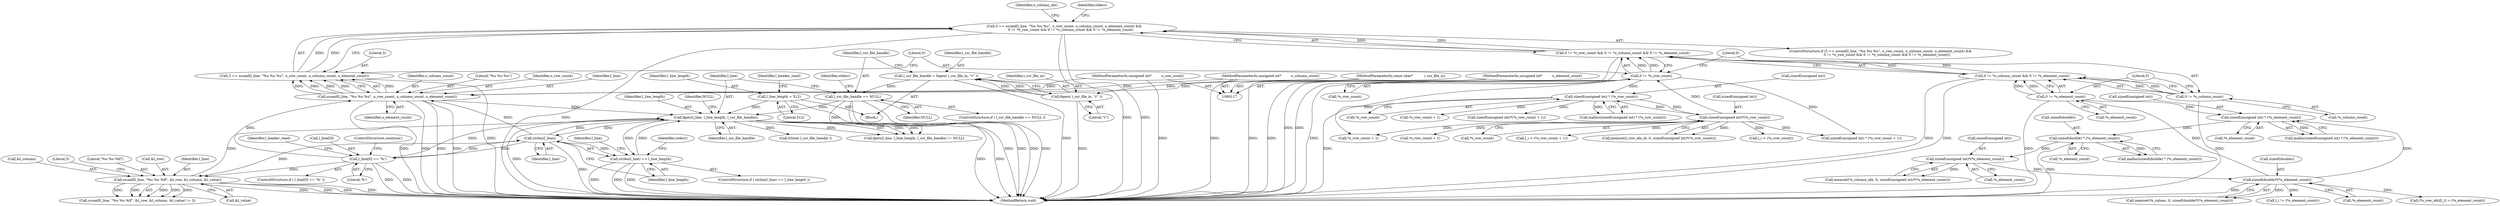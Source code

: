 digraph "0_libxsmm_151481489192e6d1997f8bde52c5c425ea41741d@API" {
"1000192" [label="(Call,3 == sscanf(l_line, \"%u %u %u\", o_row_count, o_column_count, o_element_count) &&\n            0 != *o_row_count && 0 != *o_column_count && 0 != *o_element_count)"];
"1000193" [label="(Call,3 == sscanf(l_line, \"%u %u %u\", o_row_count, o_column_count, o_element_count))"];
"1000195" [label="(Call,sscanf(l_line, \"%u %u %u\", o_row_count, o_column_count, o_element_count))"];
"1000177" [label="(Call,l_line[0] == '%')"];
"1000168" [label="(Call,strlen(l_line))"];
"1000160" [label="(Call,fgets(l_line, l_line_length, l_csr_file_handle))"];
"1000366" [label="(Call,sscanf(l_line, \"%u %u %lf\", &l_row, &l_column, &l_value))"];
"1000128" [label="(Call,l_line_length = 512)"];
"1000167" [label="(Call,strlen(l_line) == l_line_length)"];
"1000150" [label="(Call,l_csr_file_handle == NULL)"];
"1000144" [label="(Call,l_csr_file_handle = fopen( i_csr_file_in, \"r\" ))"];
"1000146" [label="(Call,fopen( i_csr_file_in, \"r\" ))"];
"1000118" [label="(MethodParameterIn,const char*           i_csr_file_in)"];
"1000122" [label="(MethodParameterIn,unsigned int*         o_row_count)"];
"1000123" [label="(MethodParameterIn,unsigned int*         o_column_count)"];
"1000124" [label="(MethodParameterIn,unsigned int*         o_element_count)"];
"1000201" [label="(Call,0 != *o_row_count && 0 != *o_column_count && 0 != *o_element_count)"];
"1000202" [label="(Call,0 != *o_row_count)"];
"1000317" [label="(Call,sizeof(unsigned int)*(*o_row_count))"];
"1000256" [label="(Call,sizeof(unsigned int) * (*o_row_count))"];
"1000206" [label="(Call,0 != *o_column_count && 0 != *o_element_count)"];
"1000207" [label="(Call,0 != *o_column_count)"];
"1000211" [label="(Call,0 != *o_element_count)"];
"1000309" [label="(Call,sizeof(double)*(*o_element_count))"];
"1000300" [label="(Call,sizeof(unsigned int)*(*o_element_count))"];
"1000246" [label="(Call,sizeof(double) * (*o_element_count))"];
"1000222" [label="(Call,sizeof(unsigned int) * (*o_element_count))"];
"1000249" [label="(Call,*o_element_count)"];
"1000365" [label="(Call,sscanf(l_line, \"%u %u %lf\", &l_row, &l_column, &l_value) != 3)"];
"1000326" [label="(Call,l_i < (*o_row_count + 1))"];
"1000199" [label="(Identifier,o_column_count)"];
"1000197" [label="(Literal,\"%u %u %u\")"];
"1000371" [label="(Call,&l_column)"];
"1000375" [label="(Literal,3)"];
"1000207" [label="(Call,0 != *o_column_count)"];
"1000191" [label="(ControlStructure,if (3 == sscanf(l_line, \"%u %u %u\", o_row_count, o_column_count, o_element_count) &&\n            0 != *o_row_count && 0 != *o_column_count && 0 != *o_element_count))"];
"1000176" [label="(ControlStructure,if ( l_line[0] == '%' ))"];
"1000128" [label="(Call,l_line_length = 512)"];
"1000161" [label="(Identifier,l_line)"];
"1000415" [label="(Call,l_i != (*o_element_count))"];
"1000218" [label="(Identifier,o_column_idx)"];
"1000134" [label="(Identifier,l_header_read)"];
"1000122" [label="(MethodParameterIn,unsigned int*         o_row_count)"];
"1000162" [label="(Identifier,l_line_length)"];
"1000314" [label="(Call,memset(l_row_idx_id, 0, sizeof(unsigned int)*(*o_row_count)))"];
"1000309" [label="(Call,sizeof(double)*(*o_element_count))"];
"1000188" [label="(Identifier,l_header_read)"];
"1000206" [label="(Call,0 != *o_column_count && 0 != *o_element_count)"];
"1000125" [label="(Block,)"];
"1000204" [label="(Call,*o_row_count)"];
"1000179" [label="(Identifier,l_line)"];
"1000356" [label="(Identifier,stderr)"];
"1000144" [label="(Call,l_csr_file_handle = fopen( i_csr_file_in, \"r\" ))"];
"1000212" [label="(Literal,0)"];
"1000256" [label="(Call,sizeof(unsigned int) * (*o_row_count))"];
"1000236" [label="(Call,*o_row_count + 1)"];
"1000178" [label="(Call,l_line[0])"];
"1000118" [label="(MethodParameterIn,const char*           i_csr_file_in)"];
"1000255" [label="(Call,malloc(sizeof(unsigned int) * (*o_row_count)))"];
"1000173" [label="(Identifier,stderr)"];
"1000428" [label="(Call,l_i < (*o_row_count))"];
"1000147" [label="(Identifier,i_csr_file_in)"];
"1000150" [label="(Call,l_csr_file_handle == NULL)"];
"1000200" [label="(Identifier,o_element_count)"];
"1000159" [label="(Call,fgets(l_line, l_line_length, l_csr_file_handle) != NULL)"];
"1000366" [label="(Call,sscanf(l_line, \"%u %u %lf\", &l_row, &l_column, &l_value))"];
"1000246" [label="(Call,sizeof(double) * (*o_element_count))"];
"1000222" [label="(Call,sizeof(unsigned int) * (*o_element_count))"];
"1000259" [label="(Call,*o_row_count)"];
"1000201" [label="(Call,0 != *o_row_count && 0 != *o_column_count && 0 != *o_element_count)"];
"1000209" [label="(Call,*o_column_count)"];
"1000169" [label="(Identifier,l_line)"];
"1000164" [label="(Identifier,NULL)"];
"1000160" [label="(Call,fgets(l_line, l_line_length, l_csr_file_handle))"];
"1000373" [label="(Call,&l_value)"];
"1000292" [label="(Call,*o_row_count + 1)"];
"1000130" [label="(Literal,512)"];
"1000312" [label="(Call,*o_element_count)"];
"1000368" [label="(Literal,\"%u %u %lf\")"];
"1000151" [label="(Identifier,l_csr_file_handle)"];
"1000221" [label="(Call,malloc(sizeof(unsigned int) * (*o_element_count)))"];
"1000166" [label="(ControlStructure,if ( strlen(l_line) == l_line_length ))"];
"1000193" [label="(Call,3 == sscanf(l_line, \"%u %u %u\", o_row_count, o_column_count, o_element_count))"];
"1000328" [label="(Call,*o_row_count + 1)"];
"1000300" [label="(Call,sizeof(unsigned int)*(*o_element_count))"];
"1000129" [label="(Identifier,l_line_length)"];
"1000208" [label="(Literal,0)"];
"1000320" [label="(Call,*o_row_count)"];
"1000257" [label="(Call,sizeof(unsigned int))"];
"1000211" [label="(Call,0 != *o_element_count)"];
"1000198" [label="(Identifier,o_row_count)"];
"1000192" [label="(Call,3 == sscanf(l_line, \"%u %u %u\", o_row_count, o_column_count, o_element_count) &&\n            0 != *o_row_count && 0 != *o_column_count && 0 != *o_element_count)"];
"1000183" [label="(ControlStructure,continue;)"];
"1000195" [label="(Call,sscanf(l_line, \"%u %u %u\", o_row_count, o_column_count, o_element_count))"];
"1000310" [label="(Call,sizeof(double))"];
"1000334" [label="(Call,(*o_row_idx)[l_i] = (*o_element_count))"];
"1000317" [label="(Call,sizeof(unsigned int)*(*o_row_count))"];
"1000203" [label="(Literal,0)"];
"1000177" [label="(Call,l_line[0] == '%')"];
"1000233" [label="(Call,sizeof(unsigned int) * (*o_row_count + 1))"];
"1000296" [label="(Call,memset(*o_column_idx, 0, sizeof(unsigned int)*(*o_element_count)))"];
"1000155" [label="(Identifier,stderr)"];
"1000202" [label="(Call,0 != *o_row_count)"];
"1000460" [label="(MethodReturn,void)"];
"1000146" [label="(Call,fopen( i_csr_file_in, \"r\" ))"];
"1000305" [label="(Call,memset(*o_values, 0, sizeof(double)*(*o_element_count)))"];
"1000247" [label="(Call,sizeof(double))"];
"1000170" [label="(Identifier,l_line_length)"];
"1000145" [label="(Identifier,l_csr_file_handle)"];
"1000163" [label="(Identifier,l_csr_file_handle)"];
"1000223" [label="(Call,sizeof(unsigned int))"];
"1000303" [label="(Call,*o_element_count)"];
"1000167" [label="(Call,strlen(l_line) == l_line_length)"];
"1000194" [label="(Literal,3)"];
"1000196" [label="(Identifier,l_line)"];
"1000225" [label="(Call,*o_element_count)"];
"1000369" [label="(Call,&l_row)"];
"1000124" [label="(MethodParameterIn,unsigned int*         o_element_count)"];
"1000213" [label="(Call,*o_element_count)"];
"1000123" [label="(MethodParameterIn,unsigned int*         o_column_count)"];
"1000168" [label="(Call,strlen(l_line))"];
"1000152" [label="(Identifier,NULL)"];
"1000318" [label="(Call,sizeof(unsigned int))"];
"1000301" [label="(Call,sizeof(unsigned int))"];
"1000367" [label="(Identifier,l_line)"];
"1000149" [label="(ControlStructure,if ( l_csr_file_handle == NULL ))"];
"1000289" [label="(Call,sizeof(unsigned int)*(*o_row_count + 1))"];
"1000181" [label="(Literal,'%')"];
"1000245" [label="(Call,malloc(sizeof(double) * (*o_element_count)))"];
"1000148" [label="(Literal,\"r\")"];
"1000412" [label="(Call,fclose( l_csr_file_handle ))"];
"1000192" -> "1000191"  [label="AST: "];
"1000192" -> "1000193"  [label="CFG: "];
"1000192" -> "1000201"  [label="CFG: "];
"1000193" -> "1000192"  [label="AST: "];
"1000201" -> "1000192"  [label="AST: "];
"1000218" -> "1000192"  [label="CFG: "];
"1000356" -> "1000192"  [label="CFG: "];
"1000192" -> "1000460"  [label="DDG: "];
"1000192" -> "1000460"  [label="DDG: "];
"1000192" -> "1000460"  [label="DDG: "];
"1000193" -> "1000192"  [label="DDG: "];
"1000193" -> "1000192"  [label="DDG: "];
"1000201" -> "1000192"  [label="DDG: "];
"1000201" -> "1000192"  [label="DDG: "];
"1000193" -> "1000195"  [label="CFG: "];
"1000194" -> "1000193"  [label="AST: "];
"1000195" -> "1000193"  [label="AST: "];
"1000203" -> "1000193"  [label="CFG: "];
"1000193" -> "1000460"  [label="DDG: "];
"1000195" -> "1000193"  [label="DDG: "];
"1000195" -> "1000193"  [label="DDG: "];
"1000195" -> "1000193"  [label="DDG: "];
"1000195" -> "1000193"  [label="DDG: "];
"1000195" -> "1000193"  [label="DDG: "];
"1000195" -> "1000200"  [label="CFG: "];
"1000196" -> "1000195"  [label="AST: "];
"1000197" -> "1000195"  [label="AST: "];
"1000198" -> "1000195"  [label="AST: "];
"1000199" -> "1000195"  [label="AST: "];
"1000200" -> "1000195"  [label="AST: "];
"1000195" -> "1000460"  [label="DDG: "];
"1000195" -> "1000460"  [label="DDG: "];
"1000195" -> "1000460"  [label="DDG: "];
"1000195" -> "1000460"  [label="DDG: "];
"1000195" -> "1000160"  [label="DDG: "];
"1000177" -> "1000195"  [label="DDG: "];
"1000168" -> "1000195"  [label="DDG: "];
"1000122" -> "1000195"  [label="DDG: "];
"1000123" -> "1000195"  [label="DDG: "];
"1000124" -> "1000195"  [label="DDG: "];
"1000177" -> "1000176"  [label="AST: "];
"1000177" -> "1000181"  [label="CFG: "];
"1000178" -> "1000177"  [label="AST: "];
"1000181" -> "1000177"  [label="AST: "];
"1000183" -> "1000177"  [label="CFG: "];
"1000188" -> "1000177"  [label="CFG: "];
"1000177" -> "1000460"  [label="DDG: "];
"1000177" -> "1000460"  [label="DDG: "];
"1000177" -> "1000160"  [label="DDG: "];
"1000177" -> "1000168"  [label="DDG: "];
"1000168" -> "1000177"  [label="DDG: "];
"1000177" -> "1000366"  [label="DDG: "];
"1000168" -> "1000167"  [label="AST: "];
"1000168" -> "1000169"  [label="CFG: "];
"1000169" -> "1000168"  [label="AST: "];
"1000170" -> "1000168"  [label="CFG: "];
"1000168" -> "1000460"  [label="DDG: "];
"1000168" -> "1000160"  [label="DDG: "];
"1000168" -> "1000167"  [label="DDG: "];
"1000160" -> "1000168"  [label="DDG: "];
"1000168" -> "1000366"  [label="DDG: "];
"1000160" -> "1000159"  [label="AST: "];
"1000160" -> "1000163"  [label="CFG: "];
"1000161" -> "1000160"  [label="AST: "];
"1000162" -> "1000160"  [label="AST: "];
"1000163" -> "1000160"  [label="AST: "];
"1000164" -> "1000160"  [label="CFG: "];
"1000160" -> "1000460"  [label="DDG: "];
"1000160" -> "1000460"  [label="DDG: "];
"1000160" -> "1000460"  [label="DDG: "];
"1000160" -> "1000159"  [label="DDG: "];
"1000160" -> "1000159"  [label="DDG: "];
"1000160" -> "1000159"  [label="DDG: "];
"1000366" -> "1000160"  [label="DDG: "];
"1000128" -> "1000160"  [label="DDG: "];
"1000167" -> "1000160"  [label="DDG: "];
"1000150" -> "1000160"  [label="DDG: "];
"1000160" -> "1000167"  [label="DDG: "];
"1000160" -> "1000412"  [label="DDG: "];
"1000366" -> "1000365"  [label="AST: "];
"1000366" -> "1000373"  [label="CFG: "];
"1000367" -> "1000366"  [label="AST: "];
"1000368" -> "1000366"  [label="AST: "];
"1000369" -> "1000366"  [label="AST: "];
"1000371" -> "1000366"  [label="AST: "];
"1000373" -> "1000366"  [label="AST: "];
"1000375" -> "1000366"  [label="CFG: "];
"1000366" -> "1000460"  [label="DDG: "];
"1000366" -> "1000460"  [label="DDG: "];
"1000366" -> "1000460"  [label="DDG: "];
"1000366" -> "1000460"  [label="DDG: "];
"1000366" -> "1000365"  [label="DDG: "];
"1000366" -> "1000365"  [label="DDG: "];
"1000366" -> "1000365"  [label="DDG: "];
"1000366" -> "1000365"  [label="DDG: "];
"1000366" -> "1000365"  [label="DDG: "];
"1000128" -> "1000125"  [label="AST: "];
"1000128" -> "1000130"  [label="CFG: "];
"1000129" -> "1000128"  [label="AST: "];
"1000130" -> "1000128"  [label="AST: "];
"1000134" -> "1000128"  [label="CFG: "];
"1000128" -> "1000460"  [label="DDG: "];
"1000167" -> "1000166"  [label="AST: "];
"1000167" -> "1000170"  [label="CFG: "];
"1000170" -> "1000167"  [label="AST: "];
"1000173" -> "1000167"  [label="CFG: "];
"1000179" -> "1000167"  [label="CFG: "];
"1000167" -> "1000460"  [label="DDG: "];
"1000167" -> "1000460"  [label="DDG: "];
"1000167" -> "1000460"  [label="DDG: "];
"1000150" -> "1000149"  [label="AST: "];
"1000150" -> "1000152"  [label="CFG: "];
"1000151" -> "1000150"  [label="AST: "];
"1000152" -> "1000150"  [label="AST: "];
"1000155" -> "1000150"  [label="CFG: "];
"1000161" -> "1000150"  [label="CFG: "];
"1000150" -> "1000460"  [label="DDG: "];
"1000150" -> "1000460"  [label="DDG: "];
"1000150" -> "1000460"  [label="DDG: "];
"1000144" -> "1000150"  [label="DDG: "];
"1000150" -> "1000159"  [label="DDG: "];
"1000144" -> "1000125"  [label="AST: "];
"1000144" -> "1000146"  [label="CFG: "];
"1000145" -> "1000144"  [label="AST: "];
"1000146" -> "1000144"  [label="AST: "];
"1000151" -> "1000144"  [label="CFG: "];
"1000144" -> "1000460"  [label="DDG: "];
"1000146" -> "1000144"  [label="DDG: "];
"1000146" -> "1000144"  [label="DDG: "];
"1000146" -> "1000148"  [label="CFG: "];
"1000147" -> "1000146"  [label="AST: "];
"1000148" -> "1000146"  [label="AST: "];
"1000146" -> "1000460"  [label="DDG: "];
"1000118" -> "1000146"  [label="DDG: "];
"1000118" -> "1000117"  [label="AST: "];
"1000118" -> "1000460"  [label="DDG: "];
"1000122" -> "1000117"  [label="AST: "];
"1000122" -> "1000460"  [label="DDG: "];
"1000123" -> "1000117"  [label="AST: "];
"1000123" -> "1000460"  [label="DDG: "];
"1000124" -> "1000117"  [label="AST: "];
"1000124" -> "1000460"  [label="DDG: "];
"1000201" -> "1000202"  [label="CFG: "];
"1000201" -> "1000206"  [label="CFG: "];
"1000202" -> "1000201"  [label="AST: "];
"1000206" -> "1000201"  [label="AST: "];
"1000201" -> "1000460"  [label="DDG: "];
"1000201" -> "1000460"  [label="DDG: "];
"1000202" -> "1000201"  [label="DDG: "];
"1000202" -> "1000201"  [label="DDG: "];
"1000206" -> "1000201"  [label="DDG: "];
"1000206" -> "1000201"  [label="DDG: "];
"1000202" -> "1000204"  [label="CFG: "];
"1000203" -> "1000202"  [label="AST: "];
"1000204" -> "1000202"  [label="AST: "];
"1000208" -> "1000202"  [label="CFG: "];
"1000202" -> "1000460"  [label="DDG: "];
"1000317" -> "1000202"  [label="DDG: "];
"1000202" -> "1000233"  [label="DDG: "];
"1000202" -> "1000236"  [label="DDG: "];
"1000202" -> "1000256"  [label="DDG: "];
"1000317" -> "1000314"  [label="AST: "];
"1000317" -> "1000320"  [label="CFG: "];
"1000318" -> "1000317"  [label="AST: "];
"1000320" -> "1000317"  [label="AST: "];
"1000314" -> "1000317"  [label="CFG: "];
"1000317" -> "1000233"  [label="DDG: "];
"1000317" -> "1000236"  [label="DDG: "];
"1000317" -> "1000256"  [label="DDG: "];
"1000317" -> "1000314"  [label="DDG: "];
"1000256" -> "1000317"  [label="DDG: "];
"1000317" -> "1000326"  [label="DDG: "];
"1000317" -> "1000328"  [label="DDG: "];
"1000317" -> "1000428"  [label="DDG: "];
"1000256" -> "1000255"  [label="AST: "];
"1000256" -> "1000259"  [label="CFG: "];
"1000257" -> "1000256"  [label="AST: "];
"1000259" -> "1000256"  [label="AST: "];
"1000255" -> "1000256"  [label="CFG: "];
"1000256" -> "1000460"  [label="DDG: "];
"1000256" -> "1000255"  [label="DDG: "];
"1000256" -> "1000289"  [label="DDG: "];
"1000256" -> "1000292"  [label="DDG: "];
"1000206" -> "1000207"  [label="CFG: "];
"1000206" -> "1000211"  [label="CFG: "];
"1000207" -> "1000206"  [label="AST: "];
"1000211" -> "1000206"  [label="AST: "];
"1000206" -> "1000460"  [label="DDG: "];
"1000206" -> "1000460"  [label="DDG: "];
"1000207" -> "1000206"  [label="DDG: "];
"1000207" -> "1000206"  [label="DDG: "];
"1000211" -> "1000206"  [label="DDG: "];
"1000211" -> "1000206"  [label="DDG: "];
"1000207" -> "1000209"  [label="CFG: "];
"1000208" -> "1000207"  [label="AST: "];
"1000209" -> "1000207"  [label="AST: "];
"1000212" -> "1000207"  [label="CFG: "];
"1000207" -> "1000460"  [label="DDG: "];
"1000211" -> "1000213"  [label="CFG: "];
"1000212" -> "1000211"  [label="AST: "];
"1000213" -> "1000211"  [label="AST: "];
"1000211" -> "1000460"  [label="DDG: "];
"1000309" -> "1000211"  [label="DDG: "];
"1000211" -> "1000222"  [label="DDG: "];
"1000309" -> "1000305"  [label="AST: "];
"1000309" -> "1000312"  [label="CFG: "];
"1000310" -> "1000309"  [label="AST: "];
"1000312" -> "1000309"  [label="AST: "];
"1000305" -> "1000309"  [label="CFG: "];
"1000309" -> "1000460"  [label="DDG: "];
"1000309" -> "1000222"  [label="DDG: "];
"1000309" -> "1000305"  [label="DDG: "];
"1000300" -> "1000309"  [label="DDG: "];
"1000309" -> "1000334"  [label="DDG: "];
"1000309" -> "1000415"  [label="DDG: "];
"1000300" -> "1000296"  [label="AST: "];
"1000300" -> "1000303"  [label="CFG: "];
"1000301" -> "1000300"  [label="AST: "];
"1000303" -> "1000300"  [label="AST: "];
"1000296" -> "1000300"  [label="CFG: "];
"1000300" -> "1000296"  [label="DDG: "];
"1000246" -> "1000300"  [label="DDG: "];
"1000246" -> "1000245"  [label="AST: "];
"1000246" -> "1000249"  [label="CFG: "];
"1000247" -> "1000246"  [label="AST: "];
"1000249" -> "1000246"  [label="AST: "];
"1000245" -> "1000246"  [label="CFG: "];
"1000246" -> "1000460"  [label="DDG: "];
"1000246" -> "1000245"  [label="DDG: "];
"1000222" -> "1000246"  [label="DDG: "];
"1000222" -> "1000221"  [label="AST: "];
"1000222" -> "1000225"  [label="CFG: "];
"1000223" -> "1000222"  [label="AST: "];
"1000225" -> "1000222"  [label="AST: "];
"1000221" -> "1000222"  [label="CFG: "];
"1000222" -> "1000221"  [label="DDG: "];
}
